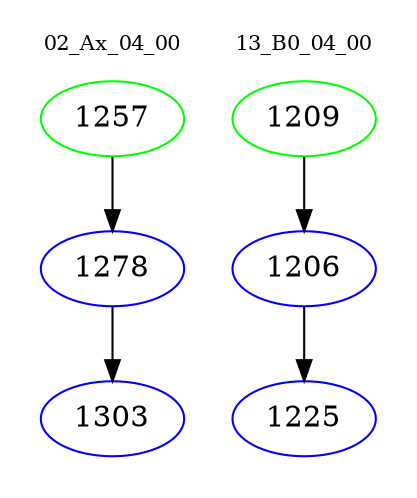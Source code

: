digraph{
subgraph cluster_0 {
color = white
label = "02_Ax_04_00";
fontsize=10;
T0_1257 [label="1257", color="green"]
T0_1257 -> T0_1278 [color="black"]
T0_1278 [label="1278", color="blue"]
T0_1278 -> T0_1303 [color="black"]
T0_1303 [label="1303", color="blue"]
}
subgraph cluster_1 {
color = white
label = "13_B0_04_00";
fontsize=10;
T1_1209 [label="1209", color="green"]
T1_1209 -> T1_1206 [color="black"]
T1_1206 [label="1206", color="blue"]
T1_1206 -> T1_1225 [color="black"]
T1_1225 [label="1225", color="blue"]
}
}
